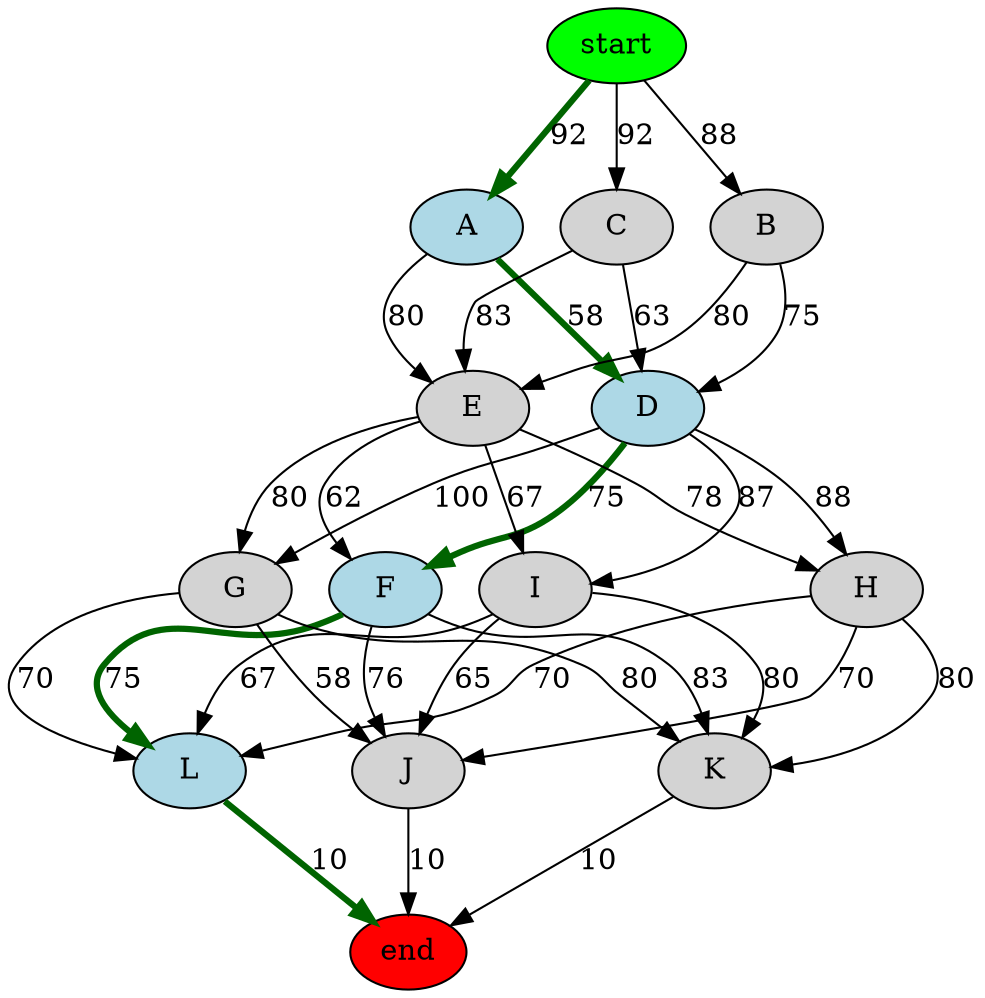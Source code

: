 graph G {
	node [style=filled]
	edge [dir=forward]
	start [fillcolor=green]
	start -- A [label=92 color=darkgreen penwidth=3]
	start -- B [label=88]
	start -- C [label=92]
	A [fillcolor=lightblue]
	A -- D [label=58 color=darkgreen penwidth=3]
	A -- E [label=80]
	B -- D [label=75]
	B -- E [label=80]
	C -- D [label=63]
	C -- E [label=83]
	D [fillcolor=lightblue]
	D -- F [label=75 color=darkgreen penwidth=3]
	D -- G [label=100]
	D -- H [label=88]
	D -- I [label=87]
	E -- F [label=62]
	E -- G [label=80]
	E -- H [label=78]
	E -- I [label=67]
	F [fillcolor=lightblue]
	F -- J [label=76]
	F -- K [label=83]
	F -- L [label=75 color=darkgreen penwidth=3]
	G -- J [label=58]
	G -- K [label=80]
	G -- L [label=70]
	H -- J [label=70]
	H -- K [label=80]
	H -- L [label=70]
	I -- J [label=65]
	I -- K [label=80]
	I -- L [label=67]
	J -- end [label=10]
	K -- end [label=10]
	L [fillcolor=lightblue]
	L -- end [label=10 color=darkgreen penwidth=3]
	end [fillcolor=red]
}
